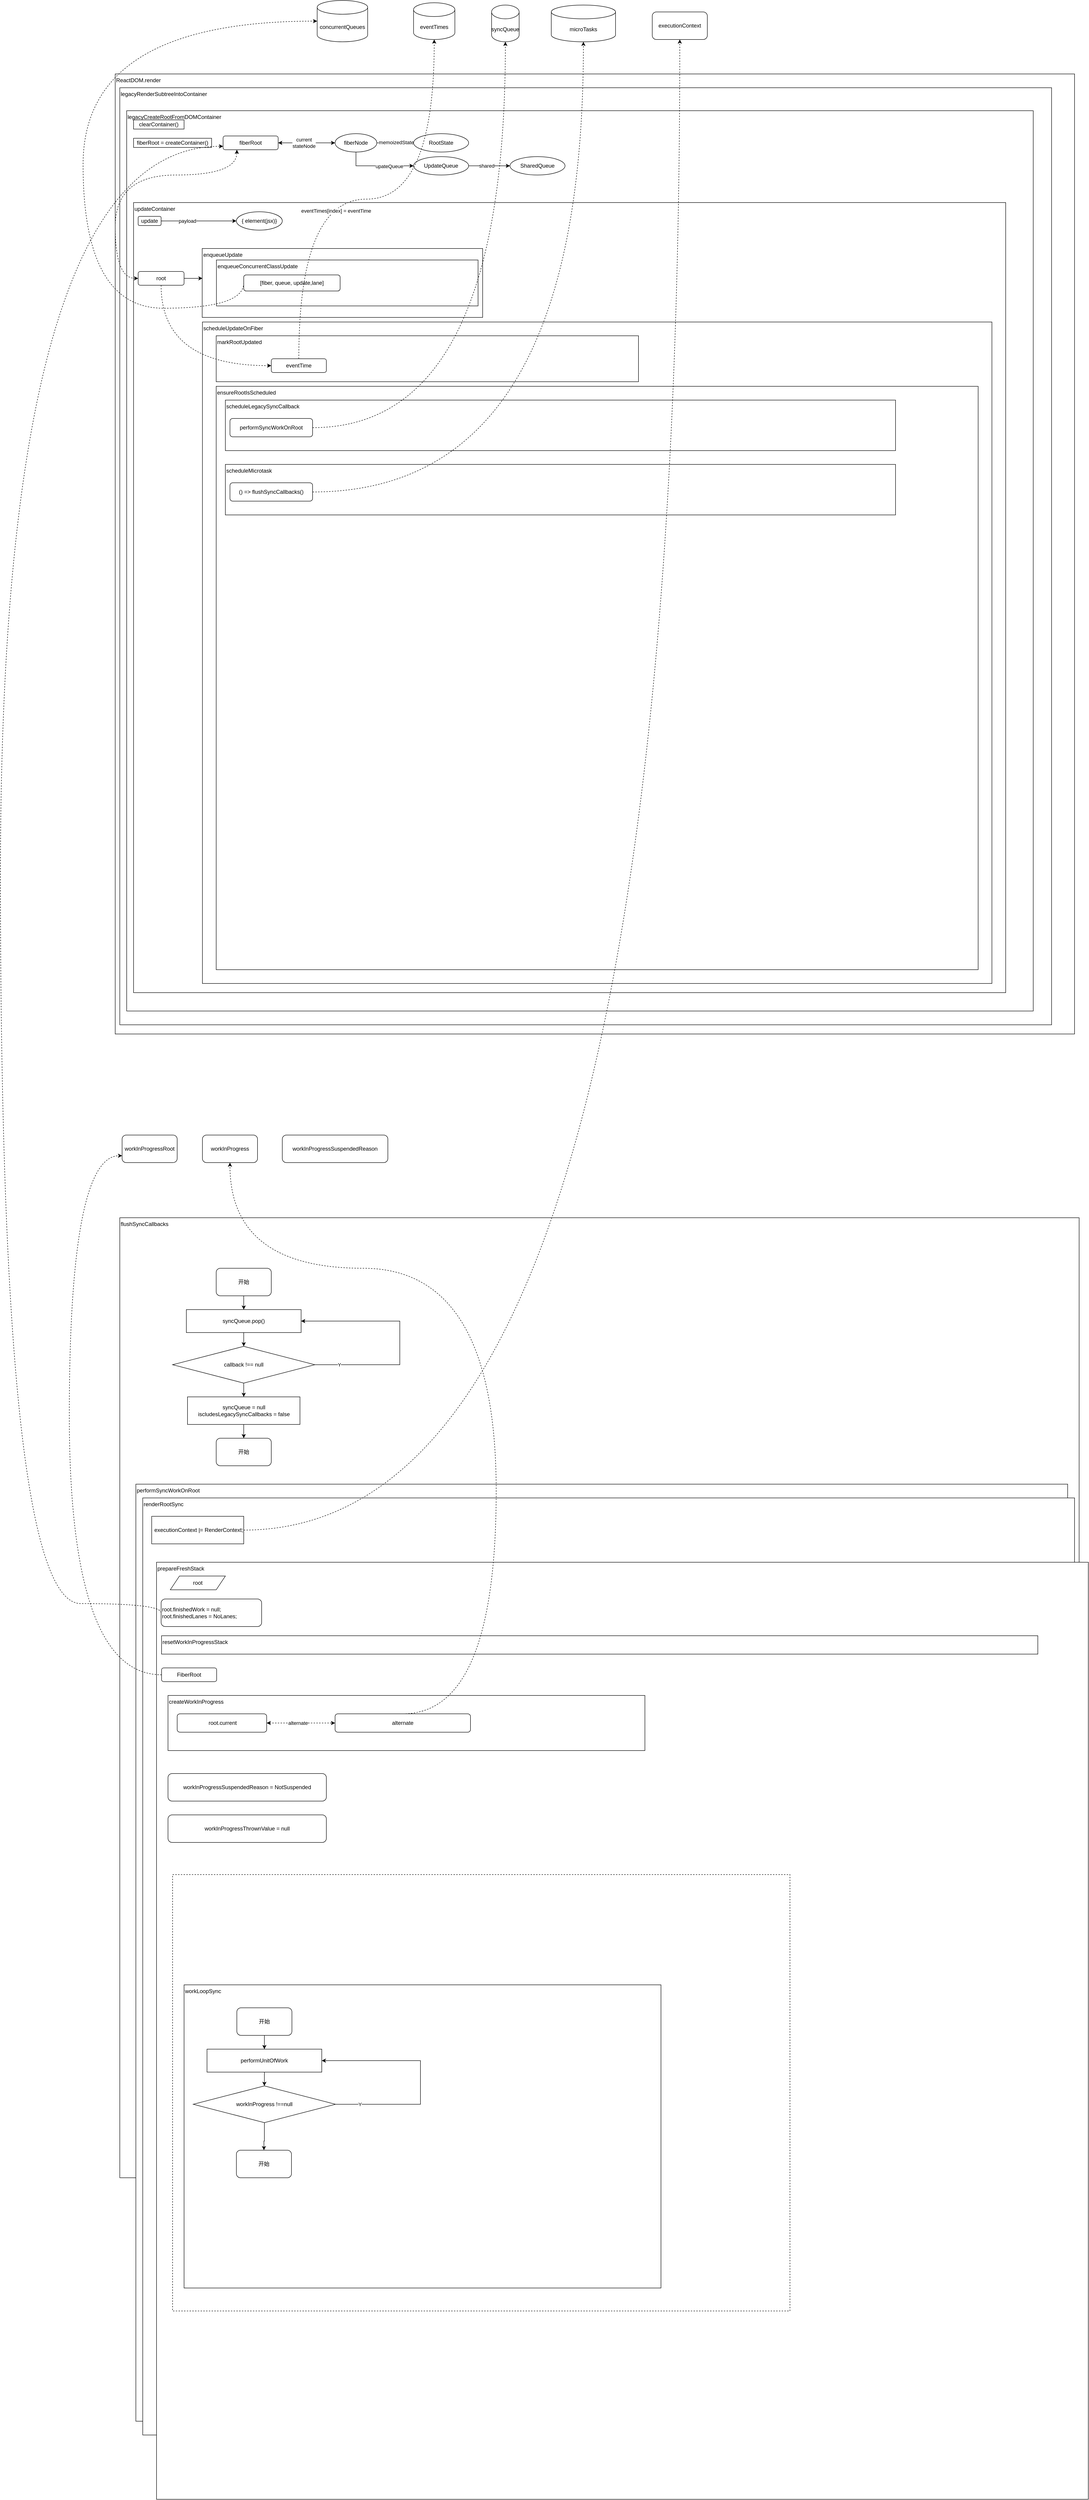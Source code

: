 <mxfile version="20.8.20" type="github">
  <diagram name="第 1 页" id="SLRF9oau-R2QXzSFua_2">
    <mxGraphModel dx="3920" dy="3793" grid="1" gridSize="10" guides="1" tooltips="1" connect="1" arrows="1" fold="1" page="1" pageScale="1" pageWidth="1200" pageHeight="5000" math="0" shadow="0">
      <root>
        <mxCell id="0" />
        <mxCell id="1" parent="0" />
        <mxCell id="jOu238aHcY0mfGp3IgPg-1" value="ReactDOM.render" style="whiteSpace=wrap;html=1;aspect=fixed;align=left;verticalAlign=top;" vertex="1" parent="1">
          <mxGeometry x="100" y="210" width="2090" height="2090" as="geometry" />
        </mxCell>
        <mxCell id="jOu238aHcY0mfGp3IgPg-2" value="legacyRenderSubtreeIntoContainer" style="rounded=0;whiteSpace=wrap;html=1;align=left;verticalAlign=top;" vertex="1" parent="1">
          <mxGeometry x="110" y="240" width="2030" height="2040" as="geometry" />
        </mxCell>
        <mxCell id="jOu238aHcY0mfGp3IgPg-3" value="legacyCreateRootFromDOMContainer" style="rounded=0;whiteSpace=wrap;html=1;align=left;verticalAlign=top;" vertex="1" parent="1">
          <mxGeometry x="125" y="290" width="1975" height="1960" as="geometry" />
        </mxCell>
        <mxCell id="jOu238aHcY0mfGp3IgPg-4" value="clearContainer()" style="rounded=0;whiteSpace=wrap;html=1;" vertex="1" parent="1">
          <mxGeometry x="140" y="310" width="110" height="20" as="geometry" />
        </mxCell>
        <mxCell id="jOu238aHcY0mfGp3IgPg-5" value="fiberRoot = createContainer()" style="rounded=0;whiteSpace=wrap;html=1;" vertex="1" parent="1">
          <mxGeometry x="140" y="350" width="170" height="20" as="geometry" />
        </mxCell>
        <mxCell id="jOu238aHcY0mfGp3IgPg-6" value="updateContainer" style="rounded=0;whiteSpace=wrap;html=1;align=left;verticalAlign=top;" vertex="1" parent="1">
          <mxGeometry x="140" y="490" width="1900" height="1720" as="geometry" />
        </mxCell>
        <mxCell id="jOu238aHcY0mfGp3IgPg-7" style="edgeStyle=orthogonalEdgeStyle;rounded=0;orthogonalLoop=1;jettySize=auto;html=1;exitX=1;exitY=0.5;exitDx=0;exitDy=0;entryX=0;entryY=0.5;entryDx=0;entryDy=0;" edge="1" parent="1" source="jOu238aHcY0mfGp3IgPg-9" target="jOu238aHcY0mfGp3IgPg-10">
          <mxGeometry relative="1" as="geometry" />
        </mxCell>
        <mxCell id="jOu238aHcY0mfGp3IgPg-8" value="payload" style="edgeLabel;html=1;align=center;verticalAlign=middle;resizable=0;points=[];" vertex="1" connectable="0" parent="jOu238aHcY0mfGp3IgPg-7">
          <mxGeometry x="-0.311" relative="1" as="geometry">
            <mxPoint as="offset" />
          </mxGeometry>
        </mxCell>
        <mxCell id="jOu238aHcY0mfGp3IgPg-9" value="update" style="rounded=1;whiteSpace=wrap;html=1;" vertex="1" parent="1">
          <mxGeometry x="150" y="520" width="50" height="20" as="geometry" />
        </mxCell>
        <mxCell id="jOu238aHcY0mfGp3IgPg-10" value="{ element(jsx)}" style="ellipse;whiteSpace=wrap;html=1;" vertex="1" parent="1">
          <mxGeometry x="364" y="510" width="100" height="40" as="geometry" />
        </mxCell>
        <mxCell id="jOu238aHcY0mfGp3IgPg-11" value="enqueueUpdate" style="rounded=0;whiteSpace=wrap;html=1;align=left;verticalAlign=top;" vertex="1" parent="1">
          <mxGeometry x="289.5" y="590" width="611" height="150" as="geometry" />
        </mxCell>
        <mxCell id="jOu238aHcY0mfGp3IgPg-12" style="edgeStyle=orthogonalEdgeStyle;rounded=0;orthogonalLoop=1;jettySize=auto;html=1;exitX=1;exitY=0.5;exitDx=0;exitDy=0;startArrow=classic;startFill=1;" edge="1" parent="1" source="jOu238aHcY0mfGp3IgPg-14" target="jOu238aHcY0mfGp3IgPg-19">
          <mxGeometry relative="1" as="geometry">
            <Array as="points">
              <mxPoint x="490" y="360" />
              <mxPoint x="490" y="360" />
            </Array>
          </mxGeometry>
        </mxCell>
        <mxCell id="jOu238aHcY0mfGp3IgPg-13" value="current&lt;br&gt;stateNode" style="edgeLabel;html=1;align=center;verticalAlign=middle;resizable=0;points=[];" vertex="1" connectable="0" parent="jOu238aHcY0mfGp3IgPg-12">
          <mxGeometry x="-0.235" y="-1" relative="1" as="geometry">
            <mxPoint x="8" y="-1" as="offset" />
          </mxGeometry>
        </mxCell>
        <mxCell id="jOu238aHcY0mfGp3IgPg-14" value="fiberRoot" style="rounded=1;whiteSpace=wrap;html=1;" vertex="1" parent="1">
          <mxGeometry x="335" y="345" width="120" height="30" as="geometry" />
        </mxCell>
        <mxCell id="jOu238aHcY0mfGp3IgPg-15" style="edgeStyle=orthogonalEdgeStyle;rounded=0;orthogonalLoop=1;jettySize=auto;html=1;exitX=1;exitY=0.5;exitDx=0;exitDy=0;entryX=0;entryY=0.5;entryDx=0;entryDy=0;" edge="1" parent="1" source="jOu238aHcY0mfGp3IgPg-19" target="jOu238aHcY0mfGp3IgPg-20">
          <mxGeometry relative="1" as="geometry" />
        </mxCell>
        <mxCell id="jOu238aHcY0mfGp3IgPg-16" value="memoizedState" style="edgeLabel;html=1;align=center;verticalAlign=middle;resizable=0;points=[];" vertex="1" connectable="0" parent="jOu238aHcY0mfGp3IgPg-15">
          <mxGeometry x="0.048" y="1" relative="1" as="geometry">
            <mxPoint as="offset" />
          </mxGeometry>
        </mxCell>
        <mxCell id="jOu238aHcY0mfGp3IgPg-17" style="edgeStyle=orthogonalEdgeStyle;rounded=0;orthogonalLoop=1;jettySize=auto;html=1;exitX=0.5;exitY=1;exitDx=0;exitDy=0;entryX=0;entryY=0.5;entryDx=0;entryDy=0;" edge="1" parent="1" source="jOu238aHcY0mfGp3IgPg-19" target="jOu238aHcY0mfGp3IgPg-23">
          <mxGeometry relative="1" as="geometry" />
        </mxCell>
        <mxCell id="jOu238aHcY0mfGp3IgPg-18" value="upateQueue" style="edgeLabel;html=1;align=center;verticalAlign=middle;resizable=0;points=[];" vertex="1" connectable="0" parent="jOu238aHcY0mfGp3IgPg-17">
          <mxGeometry x="0.312" y="-1" relative="1" as="geometry">
            <mxPoint as="offset" />
          </mxGeometry>
        </mxCell>
        <mxCell id="jOu238aHcY0mfGp3IgPg-19" value="fiberNode" style="ellipse;whiteSpace=wrap;html=1;" vertex="1" parent="1">
          <mxGeometry x="579" y="340" width="91" height="40" as="geometry" />
        </mxCell>
        <mxCell id="jOu238aHcY0mfGp3IgPg-20" value="RootState" style="ellipse;whiteSpace=wrap;html=1;" vertex="1" parent="1">
          <mxGeometry x="750" y="340" width="120" height="40" as="geometry" />
        </mxCell>
        <mxCell id="jOu238aHcY0mfGp3IgPg-21" style="edgeStyle=orthogonalEdgeStyle;rounded=0;orthogonalLoop=1;jettySize=auto;html=1;" edge="1" parent="1" source="jOu238aHcY0mfGp3IgPg-23" target="jOu238aHcY0mfGp3IgPg-24">
          <mxGeometry relative="1" as="geometry" />
        </mxCell>
        <mxCell id="jOu238aHcY0mfGp3IgPg-22" value="shared" style="edgeLabel;html=1;align=center;verticalAlign=middle;resizable=0;points=[];" vertex="1" connectable="0" parent="jOu238aHcY0mfGp3IgPg-21">
          <mxGeometry x="-0.13" relative="1" as="geometry">
            <mxPoint as="offset" />
          </mxGeometry>
        </mxCell>
        <mxCell id="jOu238aHcY0mfGp3IgPg-23" value="UpdateQueue" style="ellipse;whiteSpace=wrap;html=1;" vertex="1" parent="1">
          <mxGeometry x="750" y="390" width="120" height="40" as="geometry" />
        </mxCell>
        <mxCell id="jOu238aHcY0mfGp3IgPg-24" value="SharedQueue" style="ellipse;whiteSpace=wrap;html=1;" vertex="1" parent="1">
          <mxGeometry x="960" y="390" width="120" height="40" as="geometry" />
        </mxCell>
        <mxCell id="jOu238aHcY0mfGp3IgPg-25" value="enqueueConcurrentClassUpdate" style="rounded=0;whiteSpace=wrap;html=1;align=left;verticalAlign=top;" vertex="1" parent="1">
          <mxGeometry x="320.5" y="615" width="570" height="100" as="geometry" />
        </mxCell>
        <mxCell id="jOu238aHcY0mfGp3IgPg-26" value="concurrentQueues" style="shape=cylinder3;whiteSpace=wrap;html=1;boundedLbl=1;backgroundOutline=1;size=15;" vertex="1" parent="1">
          <mxGeometry x="540" y="50" width="110" height="90" as="geometry" />
        </mxCell>
        <mxCell id="jOu238aHcY0mfGp3IgPg-27" style="edgeStyle=orthogonalEdgeStyle;curved=1;rounded=0;orthogonalLoop=1;jettySize=auto;html=1;exitX=0;exitY=0.5;exitDx=0;exitDy=0;entryX=0;entryY=0.5;entryDx=0;entryDy=0;entryPerimeter=0;dashed=1;startArrow=none;startFill=0;elbow=vertical;" edge="1" parent="1" source="jOu238aHcY0mfGp3IgPg-28" target="jOu238aHcY0mfGp3IgPg-26">
          <mxGeometry relative="1" as="geometry">
            <Array as="points">
              <mxPoint x="380" y="720" />
              <mxPoint x="30" y="720" />
              <mxPoint x="30" y="95" />
            </Array>
          </mxGeometry>
        </mxCell>
        <mxCell id="jOu238aHcY0mfGp3IgPg-28" value="[fiber, queue, update,lane]" style="rounded=1;whiteSpace=wrap;html=1;" vertex="1" parent="1">
          <mxGeometry x="380" y="647.5" width="210" height="35" as="geometry" />
        </mxCell>
        <mxCell id="jOu238aHcY0mfGp3IgPg-29" style="rounded=0;orthogonalLoop=1;jettySize=auto;html=1;entryX=0.001;entryY=0.433;entryDx=0;entryDy=0;entryPerimeter=0;elbow=vertical;" edge="1" parent="1" source="jOu238aHcY0mfGp3IgPg-31" target="jOu238aHcY0mfGp3IgPg-11">
          <mxGeometry relative="1" as="geometry" />
        </mxCell>
        <mxCell id="jOu238aHcY0mfGp3IgPg-30" style="edgeStyle=orthogonalEdgeStyle;rounded=0;orthogonalLoop=1;jettySize=auto;html=1;exitX=0;exitY=0.5;exitDx=0;exitDy=0;entryX=0.25;entryY=1;entryDx=0;entryDy=0;dashed=1;startArrow=classic;startFill=1;elbow=vertical;curved=1;" edge="1" parent="1" source="jOu238aHcY0mfGp3IgPg-31" target="jOu238aHcY0mfGp3IgPg-14">
          <mxGeometry relative="1" as="geometry">
            <Array as="points">
              <mxPoint x="100" y="655" />
              <mxPoint x="100" y="430" />
              <mxPoint x="365" y="430" />
            </Array>
          </mxGeometry>
        </mxCell>
        <mxCell id="jOu238aHcY0mfGp3IgPg-31" value="root" style="rounded=1;whiteSpace=wrap;html=1;" vertex="1" parent="1">
          <mxGeometry x="150" y="640" width="100" height="30" as="geometry" />
        </mxCell>
        <mxCell id="jOu238aHcY0mfGp3IgPg-32" value="scheduleUpdateOnFiber" style="rounded=0;whiteSpace=wrap;html=1;align=left;verticalAlign=top;" vertex="1" parent="1">
          <mxGeometry x="290" y="750" width="1720" height="1440" as="geometry" />
        </mxCell>
        <mxCell id="jOu238aHcY0mfGp3IgPg-33" value="eventTimes" style="shape=cylinder3;whiteSpace=wrap;html=1;boundedLbl=1;backgroundOutline=1;size=15;" vertex="1" parent="1">
          <mxGeometry x="750" y="55" width="90" height="80" as="geometry" />
        </mxCell>
        <mxCell id="jOu238aHcY0mfGp3IgPg-34" value="markRootUpdated" style="rounded=0;whiteSpace=wrap;html=1;align=left;verticalAlign=top;" vertex="1" parent="1">
          <mxGeometry x="320" y="780" width="920" height="100" as="geometry" />
        </mxCell>
        <mxCell id="jOu238aHcY0mfGp3IgPg-35" style="edgeStyle=orthogonalEdgeStyle;curved=1;rounded=0;orthogonalLoop=1;jettySize=auto;html=1;exitX=0.5;exitY=0;exitDx=0;exitDy=0;entryX=0.5;entryY=1;entryDx=0;entryDy=0;entryPerimeter=0;dashed=1;startArrow=none;startFill=0;elbow=vertical;" edge="1" parent="1" source="jOu238aHcY0mfGp3IgPg-37" target="jOu238aHcY0mfGp3IgPg-33">
          <mxGeometry relative="1" as="geometry" />
        </mxCell>
        <mxCell id="jOu238aHcY0mfGp3IgPg-36" value="eventTimes[index] = eventTime" style="edgeLabel;html=1;align=center;verticalAlign=middle;resizable=0;points=[];" vertex="1" connectable="0" parent="jOu238aHcY0mfGp3IgPg-35">
          <mxGeometry x="-0.134" y="-25" relative="1" as="geometry">
            <mxPoint as="offset" />
          </mxGeometry>
        </mxCell>
        <mxCell id="jOu238aHcY0mfGp3IgPg-37" value="eventTime" style="rounded=1;whiteSpace=wrap;html=1;" vertex="1" parent="1">
          <mxGeometry x="440" y="830" width="120" height="30" as="geometry" />
        </mxCell>
        <mxCell id="jOu238aHcY0mfGp3IgPg-38" style="edgeStyle=orthogonalEdgeStyle;curved=1;rounded=0;orthogonalLoop=1;jettySize=auto;html=1;exitX=0.5;exitY=1;exitDx=0;exitDy=0;entryX=0;entryY=0.5;entryDx=0;entryDy=0;dashed=1;startArrow=none;startFill=0;elbow=vertical;" edge="1" parent="1" source="jOu238aHcY0mfGp3IgPg-31" target="jOu238aHcY0mfGp3IgPg-37">
          <mxGeometry relative="1" as="geometry" />
        </mxCell>
        <mxCell id="jOu238aHcY0mfGp3IgPg-39" value="ensureRootIsScheduled" style="rounded=0;whiteSpace=wrap;html=1;align=left;verticalAlign=top;" vertex="1" parent="1">
          <mxGeometry x="320" y="890" width="1660" height="1270" as="geometry" />
        </mxCell>
        <mxCell id="jOu238aHcY0mfGp3IgPg-40" value="scheduleLegacySyncCallback" style="rounded=0;whiteSpace=wrap;html=1;align=left;verticalAlign=top;" vertex="1" parent="1">
          <mxGeometry x="340" y="920" width="1460" height="110" as="geometry" />
        </mxCell>
        <mxCell id="jOu238aHcY0mfGp3IgPg-41" value="syncQueue" style="shape=cylinder3;whiteSpace=wrap;html=1;boundedLbl=1;backgroundOutline=1;size=15;" vertex="1" parent="1">
          <mxGeometry x="920" y="60" width="60" height="80" as="geometry" />
        </mxCell>
        <mxCell id="jOu238aHcY0mfGp3IgPg-42" style="edgeStyle=orthogonalEdgeStyle;curved=1;rounded=0;orthogonalLoop=1;jettySize=auto;html=1;exitX=1;exitY=0.5;exitDx=0;exitDy=0;entryX=0.5;entryY=1;entryDx=0;entryDy=0;entryPerimeter=0;dashed=1;startArrow=none;startFill=0;elbow=vertical;" edge="1" parent="1" source="jOu238aHcY0mfGp3IgPg-43" target="jOu238aHcY0mfGp3IgPg-41">
          <mxGeometry relative="1" as="geometry" />
        </mxCell>
        <mxCell id="jOu238aHcY0mfGp3IgPg-43" value="performSyncWorkOnRoot" style="rounded=1;whiteSpace=wrap;html=1;" vertex="1" parent="1">
          <mxGeometry x="350" y="960" width="180" height="40" as="geometry" />
        </mxCell>
        <mxCell id="jOu238aHcY0mfGp3IgPg-44" value="scheduleMicrotask" style="rounded=0;whiteSpace=wrap;html=1;align=left;verticalAlign=top;" vertex="1" parent="1">
          <mxGeometry x="340" y="1060" width="1460" height="110" as="geometry" />
        </mxCell>
        <mxCell id="jOu238aHcY0mfGp3IgPg-45" value="microTasks" style="shape=cylinder3;whiteSpace=wrap;html=1;boundedLbl=1;backgroundOutline=1;size=15;" vertex="1" parent="1">
          <mxGeometry x="1050" y="60" width="140" height="80" as="geometry" />
        </mxCell>
        <mxCell id="jOu238aHcY0mfGp3IgPg-46" style="edgeStyle=orthogonalEdgeStyle;curved=1;rounded=0;orthogonalLoop=1;jettySize=auto;html=1;exitX=1;exitY=0.5;exitDx=0;exitDy=0;entryX=0.5;entryY=1;entryDx=0;entryDy=0;entryPerimeter=0;dashed=1;startArrow=none;startFill=0;elbow=vertical;" edge="1" parent="1" source="jOu238aHcY0mfGp3IgPg-47" target="jOu238aHcY0mfGp3IgPg-45">
          <mxGeometry relative="1" as="geometry" />
        </mxCell>
        <mxCell id="jOu238aHcY0mfGp3IgPg-47" value="() =&amp;gt; flushSyncCallbacks()" style="rounded=1;whiteSpace=wrap;html=1;" vertex="1" parent="1">
          <mxGeometry x="350" y="1100" width="180" height="40" as="geometry" />
        </mxCell>
        <mxCell id="jOu238aHcY0mfGp3IgPg-48" value="flushSyncCallbacks" style="whiteSpace=wrap;html=1;aspect=fixed;align=left;verticalAlign=top;" vertex="1" parent="1">
          <mxGeometry x="110" y="2700" width="2090" height="2090" as="geometry" />
        </mxCell>
        <mxCell id="jOu238aHcY0mfGp3IgPg-49" style="edgeStyle=orthogonalEdgeStyle;rounded=0;orthogonalLoop=1;jettySize=auto;html=1;exitX=1;exitY=0.5;exitDx=0;exitDy=0;entryX=1;entryY=0.5;entryDx=0;entryDy=0;startArrow=none;startFill=0;elbow=vertical;" edge="1" parent="1" source="jOu238aHcY0mfGp3IgPg-52" target="jOu238aHcY0mfGp3IgPg-56">
          <mxGeometry relative="1" as="geometry">
            <Array as="points">
              <mxPoint x="720" y="3020" />
              <mxPoint x="720" y="2925" />
            </Array>
          </mxGeometry>
        </mxCell>
        <mxCell id="jOu238aHcY0mfGp3IgPg-50" value="Y" style="edgeLabel;html=1;align=center;verticalAlign=middle;resizable=0;points=[];" vertex="1" connectable="0" parent="jOu238aHcY0mfGp3IgPg-49">
          <mxGeometry x="-0.787" relative="1" as="geometry">
            <mxPoint as="offset" />
          </mxGeometry>
        </mxCell>
        <mxCell id="jOu238aHcY0mfGp3IgPg-51" style="edgeStyle=orthogonalEdgeStyle;rounded=0;orthogonalLoop=1;jettySize=auto;html=1;exitX=0.5;exitY=1;exitDx=0;exitDy=0;startArrow=none;startFill=0;elbow=vertical;" edge="1" parent="1" source="jOu238aHcY0mfGp3IgPg-52" target="jOu238aHcY0mfGp3IgPg-58">
          <mxGeometry relative="1" as="geometry">
            <Array as="points">
              <mxPoint x="380" y="3070" />
              <mxPoint x="380" y="3070" />
            </Array>
          </mxGeometry>
        </mxCell>
        <mxCell id="jOu238aHcY0mfGp3IgPg-52" value="callback !== null" style="rhombus;whiteSpace=wrap;html=1;" vertex="1" parent="1">
          <mxGeometry x="225" y="2980" width="310" height="80" as="geometry" />
        </mxCell>
        <mxCell id="jOu238aHcY0mfGp3IgPg-53" style="edgeStyle=orthogonalEdgeStyle;curved=1;rounded=0;orthogonalLoop=1;jettySize=auto;html=1;exitX=0.5;exitY=1;exitDx=0;exitDy=0;startArrow=none;startFill=0;elbow=vertical;" edge="1" parent="1" source="jOu238aHcY0mfGp3IgPg-54" target="jOu238aHcY0mfGp3IgPg-56">
          <mxGeometry relative="1" as="geometry" />
        </mxCell>
        <mxCell id="jOu238aHcY0mfGp3IgPg-54" value="开始" style="rounded=1;whiteSpace=wrap;html=1;" vertex="1" parent="1">
          <mxGeometry x="320" y="2810" width="120" height="60" as="geometry" />
        </mxCell>
        <mxCell id="jOu238aHcY0mfGp3IgPg-55" style="edgeStyle=orthogonalEdgeStyle;curved=1;rounded=0;orthogonalLoop=1;jettySize=auto;html=1;exitX=0.5;exitY=1;exitDx=0;exitDy=0;entryX=0.5;entryY=0;entryDx=0;entryDy=0;startArrow=none;startFill=0;elbow=vertical;" edge="1" parent="1" source="jOu238aHcY0mfGp3IgPg-56" target="jOu238aHcY0mfGp3IgPg-52">
          <mxGeometry relative="1" as="geometry" />
        </mxCell>
        <mxCell id="jOu238aHcY0mfGp3IgPg-56" value="syncQueue.pop()" style="rounded=0;whiteSpace=wrap;html=1;" vertex="1" parent="1">
          <mxGeometry x="255" y="2900" width="250" height="50" as="geometry" />
        </mxCell>
        <mxCell id="jOu238aHcY0mfGp3IgPg-57" style="edgeStyle=orthogonalEdgeStyle;rounded=0;orthogonalLoop=1;jettySize=auto;html=1;exitX=0.5;exitY=1;exitDx=0;exitDy=0;startArrow=none;startFill=0;elbow=vertical;" edge="1" parent="1" source="jOu238aHcY0mfGp3IgPg-58" target="jOu238aHcY0mfGp3IgPg-59">
          <mxGeometry relative="1" as="geometry" />
        </mxCell>
        <mxCell id="jOu238aHcY0mfGp3IgPg-58" value="syncQueue = null&lt;br&gt;iscludesLegacySyncCallbacks = false" style="rounded=0;whiteSpace=wrap;html=1;" vertex="1" parent="1">
          <mxGeometry x="257.5" y="3090" width="245" height="60" as="geometry" />
        </mxCell>
        <mxCell id="jOu238aHcY0mfGp3IgPg-59" value="开始" style="rounded=1;whiteSpace=wrap;html=1;" vertex="1" parent="1">
          <mxGeometry x="320" y="3180" width="120" height="60" as="geometry" />
        </mxCell>
        <mxCell id="jOu238aHcY0mfGp3IgPg-60" value="performSyncWorkOnRoot" style="rounded=0;whiteSpace=wrap;html=1;align=left;verticalAlign=top;" vertex="1" parent="1">
          <mxGeometry x="145" y="3280" width="2030" height="2040" as="geometry" />
        </mxCell>
        <mxCell id="jOu238aHcY0mfGp3IgPg-61" value="renderRootSync" style="rounded=0;whiteSpace=wrap;html=1;align=left;verticalAlign=top;" vertex="1" parent="1">
          <mxGeometry x="160" y="3310" width="2030" height="2040" as="geometry" />
        </mxCell>
        <mxCell id="jOu238aHcY0mfGp3IgPg-62" value="executionContext" style="rounded=1;whiteSpace=wrap;html=1;" vertex="1" parent="1">
          <mxGeometry x="1270" y="75" width="120" height="60" as="geometry" />
        </mxCell>
        <mxCell id="jOu238aHcY0mfGp3IgPg-63" style="edgeStyle=orthogonalEdgeStyle;rounded=0;orthogonalLoop=1;jettySize=auto;html=1;exitX=1;exitY=0.5;exitDx=0;exitDy=0;entryX=0.5;entryY=1;entryDx=0;entryDy=0;startArrow=none;startFill=0;elbow=vertical;dashed=1;curved=1;" edge="1" parent="1" source="jOu238aHcY0mfGp3IgPg-64" target="jOu238aHcY0mfGp3IgPg-62">
          <mxGeometry relative="1" as="geometry" />
        </mxCell>
        <mxCell id="jOu238aHcY0mfGp3IgPg-64" value="&amp;nbsp;executionContext |= RenderContext;" style="rounded=0;whiteSpace=wrap;html=1;" vertex="1" parent="1">
          <mxGeometry x="179.5" y="3350" width="200.5" height="60" as="geometry" />
        </mxCell>
        <mxCell id="jOu238aHcY0mfGp3IgPg-65" value="workInProgress" style="rounded=1;whiteSpace=wrap;html=1;" vertex="1" parent="1">
          <mxGeometry x="290" y="2520" width="120" height="60" as="geometry" />
        </mxCell>
        <mxCell id="jOu238aHcY0mfGp3IgPg-66" value="workInProgressSuspendedReason" style="rounded=1;whiteSpace=wrap;html=1;" vertex="1" parent="1">
          <mxGeometry x="464" y="2520" width="230" height="60" as="geometry" />
        </mxCell>
        <mxCell id="jOu238aHcY0mfGp3IgPg-67" value="prepareFreshStack" style="rounded=0;whiteSpace=wrap;html=1;align=left;verticalAlign=top;" vertex="1" parent="1">
          <mxGeometry x="190" y="3450" width="2030" height="2040" as="geometry" />
        </mxCell>
        <mxCell id="jOu238aHcY0mfGp3IgPg-68" style="edgeStyle=orthogonalEdgeStyle;curved=1;rounded=0;orthogonalLoop=1;jettySize=auto;html=1;exitX=0;exitY=0.5;exitDx=0;exitDy=0;entryX=0;entryY=0.75;entryDx=0;entryDy=0;dashed=1;startArrow=none;startFill=0;elbow=vertical;" edge="1" parent="1" source="jOu238aHcY0mfGp3IgPg-69" target="jOu238aHcY0mfGp3IgPg-14">
          <mxGeometry relative="1" as="geometry">
            <Array as="points">
              <mxPoint x="-150" y="3540" />
              <mxPoint x="-150" y="367" />
            </Array>
          </mxGeometry>
        </mxCell>
        <mxCell id="jOu238aHcY0mfGp3IgPg-69" value="&lt;div&gt;root.finishedWork = null;&lt;/div&gt;&lt;div&gt;root.finishedLanes = NoLanes;&lt;/div&gt;" style="rounded=1;whiteSpace=wrap;html=1;align=left;" vertex="1" parent="1">
          <mxGeometry x="200" y="3530" width="219" height="60" as="geometry" />
        </mxCell>
        <mxCell id="jOu238aHcY0mfGp3IgPg-70" value="resetWorkInProgressStack" style="rounded=0;whiteSpace=wrap;html=1;align=left;verticalAlign=top;" vertex="1" parent="1">
          <mxGeometry x="201" y="3610" width="1909" height="40" as="geometry" />
        </mxCell>
        <mxCell id="jOu238aHcY0mfGp3IgPg-71" value="workInProgressRoot" style="rounded=1;whiteSpace=wrap;html=1;" vertex="1" parent="1">
          <mxGeometry x="115" y="2520" width="120" height="60" as="geometry" />
        </mxCell>
        <mxCell id="jOu238aHcY0mfGp3IgPg-72" style="edgeStyle=orthogonalEdgeStyle;curved=1;rounded=0;orthogonalLoop=1;jettySize=auto;html=1;exitX=0;exitY=0.5;exitDx=0;exitDy=0;entryX=0;entryY=0.75;entryDx=0;entryDy=0;dashed=1;startArrow=none;startFill=0;elbow=vertical;" edge="1" parent="1" source="jOu238aHcY0mfGp3IgPg-73" target="jOu238aHcY0mfGp3IgPg-71">
          <mxGeometry relative="1" as="geometry">
            <Array as="points">
              <mxPoint y="3695" />
              <mxPoint y="2565" />
            </Array>
          </mxGeometry>
        </mxCell>
        <mxCell id="jOu238aHcY0mfGp3IgPg-73" value="FiberRoot" style="rounded=1;whiteSpace=wrap;html=1;" vertex="1" parent="1">
          <mxGeometry x="201" y="3680" width="120" height="30" as="geometry" />
        </mxCell>
        <mxCell id="jOu238aHcY0mfGp3IgPg-74" value="createWorkInProgress" style="rounded=0;whiteSpace=wrap;html=1;verticalAlign=top;align=left;" vertex="1" parent="1">
          <mxGeometry x="215" y="3740" width="1039" height="120" as="geometry" />
        </mxCell>
        <mxCell id="jOu238aHcY0mfGp3IgPg-75" value="root" style="shape=parallelogram;perimeter=parallelogramPerimeter;whiteSpace=wrap;html=1;fixedSize=1;" vertex="1" parent="1">
          <mxGeometry x="220" y="3480" width="120" height="30" as="geometry" />
        </mxCell>
        <mxCell id="jOu238aHcY0mfGp3IgPg-76" style="edgeStyle=orthogonalEdgeStyle;curved=1;rounded=0;orthogonalLoop=1;jettySize=auto;html=1;exitX=0.5;exitY=0;exitDx=0;exitDy=0;entryX=0.5;entryY=1;entryDx=0;entryDy=0;dashed=1;startArrow=none;startFill=0;elbow=vertical;" edge="1" parent="1" source="jOu238aHcY0mfGp3IgPg-77" target="jOu238aHcY0mfGp3IgPg-65">
          <mxGeometry relative="1" as="geometry">
            <Array as="points">
              <mxPoint x="930" y="3780" />
              <mxPoint x="930" y="2810" />
              <mxPoint x="350" y="2810" />
            </Array>
          </mxGeometry>
        </mxCell>
        <mxCell id="jOu238aHcY0mfGp3IgPg-77" value="alternate" style="rounded=1;whiteSpace=wrap;html=1;" vertex="1" parent="1">
          <mxGeometry x="579" y="3780" width="295" height="40" as="geometry" />
        </mxCell>
        <mxCell id="jOu238aHcY0mfGp3IgPg-78" style="edgeStyle=orthogonalEdgeStyle;curved=1;rounded=0;orthogonalLoop=1;jettySize=auto;html=1;exitX=1;exitY=0.5;exitDx=0;exitDy=0;entryX=0;entryY=0.5;entryDx=0;entryDy=0;dashed=1;startArrow=classic;startFill=1;elbow=vertical;" edge="1" parent="1" source="jOu238aHcY0mfGp3IgPg-80" target="jOu238aHcY0mfGp3IgPg-77">
          <mxGeometry relative="1" as="geometry">
            <Array as="points">
              <mxPoint x="490" y="3800" />
              <mxPoint x="490" y="3800" />
            </Array>
          </mxGeometry>
        </mxCell>
        <mxCell id="jOu238aHcY0mfGp3IgPg-79" value="alternate" style="edgeLabel;html=1;align=center;verticalAlign=middle;resizable=0;points=[];" vertex="1" connectable="0" parent="jOu238aHcY0mfGp3IgPg-78">
          <mxGeometry x="-0.286" y="2" relative="1" as="geometry">
            <mxPoint x="15" y="2" as="offset" />
          </mxGeometry>
        </mxCell>
        <mxCell id="jOu238aHcY0mfGp3IgPg-80" value="&amp;nbsp;root.current" style="rounded=1;whiteSpace=wrap;html=1;" vertex="1" parent="1">
          <mxGeometry x="235" y="3780" width="195" height="40" as="geometry" />
        </mxCell>
        <mxCell id="jOu238aHcY0mfGp3IgPg-81" value="workInProgressSuspendedReason = NotSuspended" style="rounded=1;whiteSpace=wrap;html=1;" vertex="1" parent="1">
          <mxGeometry x="215" y="3910" width="345" height="60" as="geometry" />
        </mxCell>
        <mxCell id="jOu238aHcY0mfGp3IgPg-82" value="workInProgressThrownValue = null" style="rounded=1;whiteSpace=wrap;html=1;" vertex="1" parent="1">
          <mxGeometry x="215" y="4000" width="345" height="60" as="geometry" />
        </mxCell>
        <mxCell id="jOu238aHcY0mfGp3IgPg-83" value="" style="rounded=0;whiteSpace=wrap;html=1;verticalAlign=top;align=left;dashed=1;" vertex="1" parent="1">
          <mxGeometry x="225" y="4130" width="1345" height="950" as="geometry" />
        </mxCell>
        <mxCell id="jOu238aHcY0mfGp3IgPg-84" value="workLoopSync" style="rounded=0;whiteSpace=wrap;html=1;verticalAlign=top;align=left;" vertex="1" parent="1">
          <mxGeometry x="250" y="4370" width="1039" height="660" as="geometry" />
        </mxCell>
        <mxCell id="jOu238aHcY0mfGp3IgPg-85" style="edgeStyle=orthogonalEdgeStyle;rounded=0;orthogonalLoop=1;jettySize=auto;html=1;exitX=1;exitY=0.5;exitDx=0;exitDy=0;entryX=1;entryY=0.5;entryDx=0;entryDy=0;startArrow=none;startFill=0;elbow=vertical;" edge="1" parent="1" source="jOu238aHcY0mfGp3IgPg-88" target="jOu238aHcY0mfGp3IgPg-92">
          <mxGeometry relative="1" as="geometry">
            <Array as="points">
              <mxPoint x="765" y="4630" />
              <mxPoint x="765" y="4535" />
            </Array>
          </mxGeometry>
        </mxCell>
        <mxCell id="jOu238aHcY0mfGp3IgPg-86" value="Y" style="edgeLabel;html=1;align=center;verticalAlign=middle;resizable=0;points=[];" vertex="1" connectable="0" parent="jOu238aHcY0mfGp3IgPg-85">
          <mxGeometry x="-0.787" relative="1" as="geometry">
            <mxPoint as="offset" />
          </mxGeometry>
        </mxCell>
        <mxCell id="jOu238aHcY0mfGp3IgPg-87" style="edgeStyle=orthogonalEdgeStyle;rounded=0;orthogonalLoop=1;jettySize=auto;html=1;exitX=0.5;exitY=1;exitDx=0;exitDy=0;startArrow=none;startFill=0;elbow=vertical;entryX=0.5;entryY=0;entryDx=0;entryDy=0;" edge="1" parent="1" source="jOu238aHcY0mfGp3IgPg-88" target="jOu238aHcY0mfGp3IgPg-93">
          <mxGeometry relative="1" as="geometry">
            <Array as="points">
              <mxPoint x="425" y="4710" />
            </Array>
            <mxPoint x="425" y="4700.0" as="targetPoint" />
          </mxGeometry>
        </mxCell>
        <mxCell id="jOu238aHcY0mfGp3IgPg-88" value="workInProgress !==null" style="rhombus;whiteSpace=wrap;html=1;" vertex="1" parent="1">
          <mxGeometry x="270" y="4590" width="310" height="80" as="geometry" />
        </mxCell>
        <mxCell id="jOu238aHcY0mfGp3IgPg-89" style="edgeStyle=orthogonalEdgeStyle;curved=1;rounded=0;orthogonalLoop=1;jettySize=auto;html=1;exitX=0.5;exitY=1;exitDx=0;exitDy=0;startArrow=none;startFill=0;elbow=vertical;" edge="1" parent="1" source="jOu238aHcY0mfGp3IgPg-90" target="jOu238aHcY0mfGp3IgPg-92">
          <mxGeometry relative="1" as="geometry" />
        </mxCell>
        <mxCell id="jOu238aHcY0mfGp3IgPg-90" value="开始" style="rounded=1;whiteSpace=wrap;html=1;" vertex="1" parent="1">
          <mxGeometry x="365" y="4420" width="120" height="60" as="geometry" />
        </mxCell>
        <mxCell id="jOu238aHcY0mfGp3IgPg-91" style="edgeStyle=orthogonalEdgeStyle;curved=1;rounded=0;orthogonalLoop=1;jettySize=auto;html=1;exitX=0.5;exitY=1;exitDx=0;exitDy=0;entryX=0.5;entryY=0;entryDx=0;entryDy=0;startArrow=none;startFill=0;elbow=vertical;" edge="1" parent="1" source="jOu238aHcY0mfGp3IgPg-92" target="jOu238aHcY0mfGp3IgPg-88">
          <mxGeometry relative="1" as="geometry" />
        </mxCell>
        <mxCell id="jOu238aHcY0mfGp3IgPg-92" value="performUnitOfWork" style="rounded=0;whiteSpace=wrap;html=1;" vertex="1" parent="1">
          <mxGeometry x="300" y="4510" width="250" height="50" as="geometry" />
        </mxCell>
        <mxCell id="jOu238aHcY0mfGp3IgPg-93" value="开始" style="rounded=1;whiteSpace=wrap;html=1;" vertex="1" parent="1">
          <mxGeometry x="364" y="4730" width="120" height="60" as="geometry" />
        </mxCell>
      </root>
    </mxGraphModel>
  </diagram>
</mxfile>
